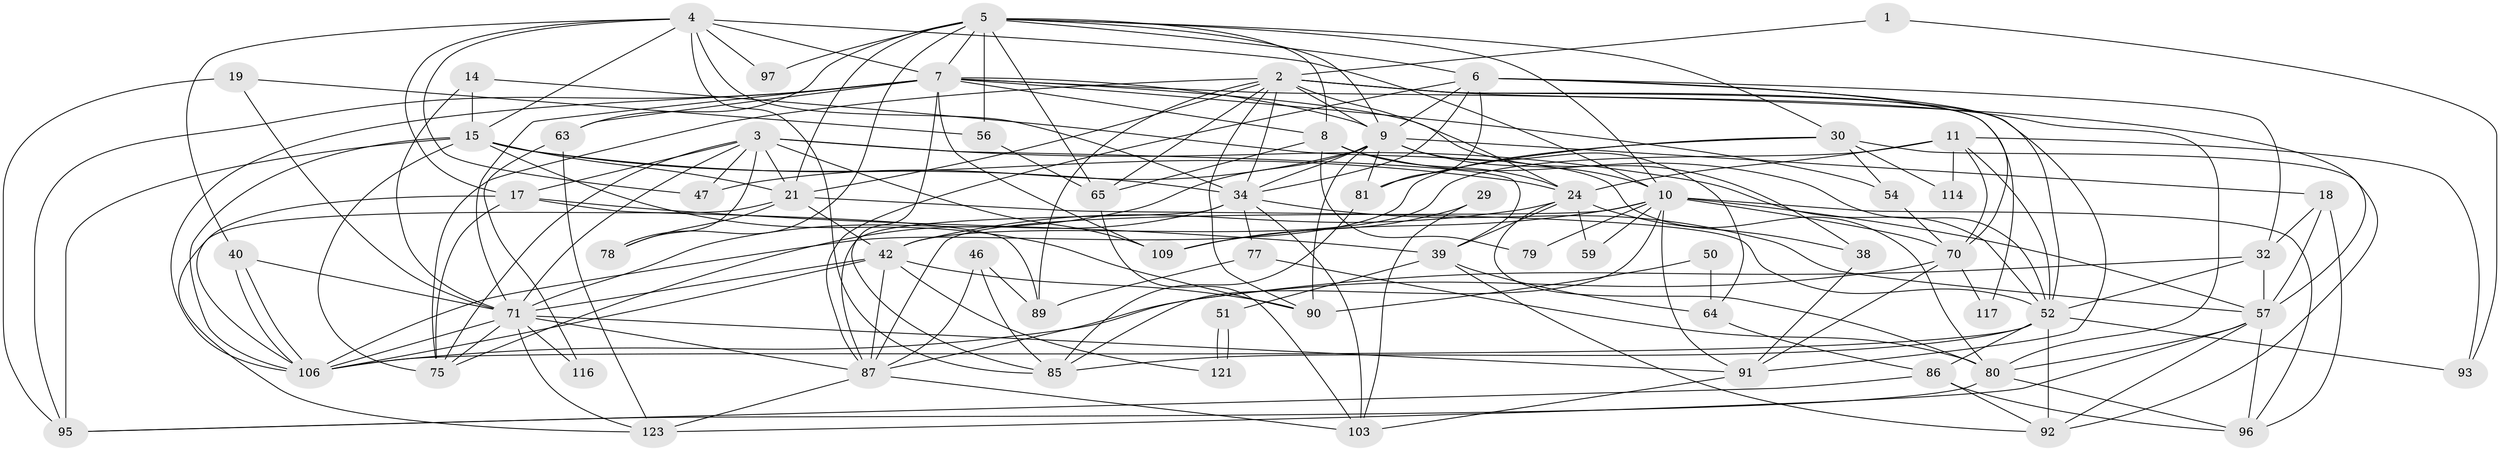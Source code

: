 // original degree distribution, {2: 0.13076923076923078, 6: 0.1076923076923077, 4: 0.26153846153846155, 3: 0.2923076923076923, 7: 0.046153846153846156, 5: 0.15384615384615385, 10: 0.007692307692307693}
// Generated by graph-tools (version 1.1) at 2025/14/03/09/25 04:14:54]
// undirected, 65 vertices, 186 edges
graph export_dot {
graph [start="1"]
  node [color=gray90,style=filled];
  1;
  2 [super="+22+16+43"];
  3 [super="+73+67+36"];
  4 [super="+41+20"];
  5 [super="+26+13"];
  6 [super="+35+28"];
  7 [super="+27+45+12"];
  8 [super="+62"];
  9 [super="+23+74"];
  10 [super="+25"];
  11 [super="+58+101"];
  14;
  15 [super="+31+49"];
  17 [super="+88"];
  18;
  19;
  21 [super="+76"];
  24 [super="+44+102+111"];
  29;
  30 [super="+37"];
  32 [super="+126"];
  34 [super="+48"];
  38 [super="+124"];
  39 [super="+55"];
  40;
  42 [super="+53+83"];
  46;
  47;
  50;
  51;
  52 [super="+127+98"];
  54;
  56 [super="+72"];
  57 [super="+66+60"];
  59;
  63 [super="+122"];
  64;
  65 [super="+120"];
  70;
  71 [super="+129+94+100"];
  75 [super="+119"];
  77;
  78;
  79;
  80 [super="+107"];
  81;
  85;
  86 [super="+99"];
  87 [super="+110"];
  89;
  90;
  91;
  92;
  93;
  95;
  96 [super="+113"];
  97;
  103 [super="+125"];
  106 [super="+108"];
  109;
  114;
  116;
  117;
  121;
  123;
  1 -- 93;
  1 -- 2;
  2 -- 34 [weight=2];
  2 -- 89;
  2 -- 65;
  2 -- 21;
  2 -- 91;
  2 -- 80;
  2 -- 117;
  2 -- 24 [weight=2];
  2 -- 90;
  2 -- 75;
  2 -- 9;
  3 -- 75;
  3 -- 21 [weight=2];
  3 -- 109;
  3 -- 78;
  3 -- 52;
  3 -- 71;
  3 -- 39;
  3 -- 47;
  3 -- 17;
  4 -- 97;
  4 -- 34;
  4 -- 85;
  4 -- 40;
  4 -- 47;
  4 -- 10;
  4 -- 15;
  4 -- 7;
  4 -- 17;
  5 -- 21 [weight=2];
  5 -- 97;
  5 -- 65;
  5 -- 8;
  5 -- 30;
  5 -- 7 [weight=2];
  5 -- 63;
  5 -- 56;
  5 -- 78;
  5 -- 6;
  5 -- 10 [weight=2];
  5 -- 9;
  6 -- 32;
  6 -- 34;
  6 -- 87;
  6 -- 81;
  6 -- 52;
  6 -- 70;
  6 -- 9;
  7 -- 95;
  7 -- 8;
  7 -- 109;
  7 -- 85;
  7 -- 63;
  7 -- 57;
  7 -- 38;
  7 -- 71;
  7 -- 106;
  7 -- 54;
  7 -- 9;
  8 -- 79;
  8 -- 24;
  8 -- 65;
  8 -- 52;
  9 -- 64;
  9 -- 81;
  9 -- 34;
  9 -- 71;
  9 -- 10;
  9 -- 47;
  9 -- 18;
  9 -- 90;
  10 -- 85;
  10 -- 59;
  10 -- 79;
  10 -- 57;
  10 -- 96;
  10 -- 70;
  10 -- 109;
  10 -- 87;
  10 -- 91;
  11 -- 93;
  11 -- 42;
  11 -- 52;
  11 -- 24;
  11 -- 114;
  11 -- 70;
  14 -- 80;
  14 -- 15;
  14 -- 71;
  15 -- 34;
  15 -- 21 [weight=2];
  15 -- 24;
  15 -- 75;
  15 -- 90;
  15 -- 95;
  15 -- 106;
  17 -- 75;
  17 -- 106;
  17 -- 39;
  17 -- 89;
  18 -- 32;
  18 -- 57;
  18 -- 96;
  19 -- 95;
  19 -- 71;
  19 -- 56;
  21 -- 123;
  21 -- 52;
  21 -- 42;
  21 -- 78;
  24 -- 59;
  24 -- 42;
  24 -- 39;
  24 -- 80;
  24 -- 38;
  29 -- 109;
  29 -- 103;
  30 -- 106;
  30 -- 81;
  30 -- 114;
  30 -- 54;
  30 -- 92;
  32 -- 106;
  32 -- 52;
  32 -- 57;
  34 -- 103;
  34 -- 87;
  34 -- 57;
  34 -- 75;
  34 -- 77;
  38 -- 91;
  39 -- 64;
  39 -- 51;
  39 -- 92;
  40 -- 106;
  40 -- 106;
  40 -- 71;
  42 -- 90;
  42 -- 106;
  42 -- 121;
  42 -- 87;
  42 -- 71;
  46 -- 85;
  46 -- 89;
  46 -- 87;
  50 -- 64;
  50 -- 90;
  51 -- 121;
  51 -- 121;
  52 -- 85;
  52 -- 92;
  52 -- 86;
  52 -- 93;
  52 -- 106;
  54 -- 70;
  56 -- 65;
  57 -- 92;
  57 -- 80;
  57 -- 96;
  57 -- 123;
  63 -- 123;
  63 -- 116;
  64 -- 86;
  65 -- 103;
  70 -- 91;
  70 -- 117;
  70 -- 87;
  71 -- 123;
  71 -- 75;
  71 -- 87;
  71 -- 91;
  71 -- 116;
  71 -- 106;
  77 -- 89;
  77 -- 80;
  80 -- 95;
  80 -- 96;
  81 -- 85;
  86 -- 95;
  86 -- 96;
  86 -- 92;
  87 -- 123;
  87 -- 103;
  91 -- 103;
}

